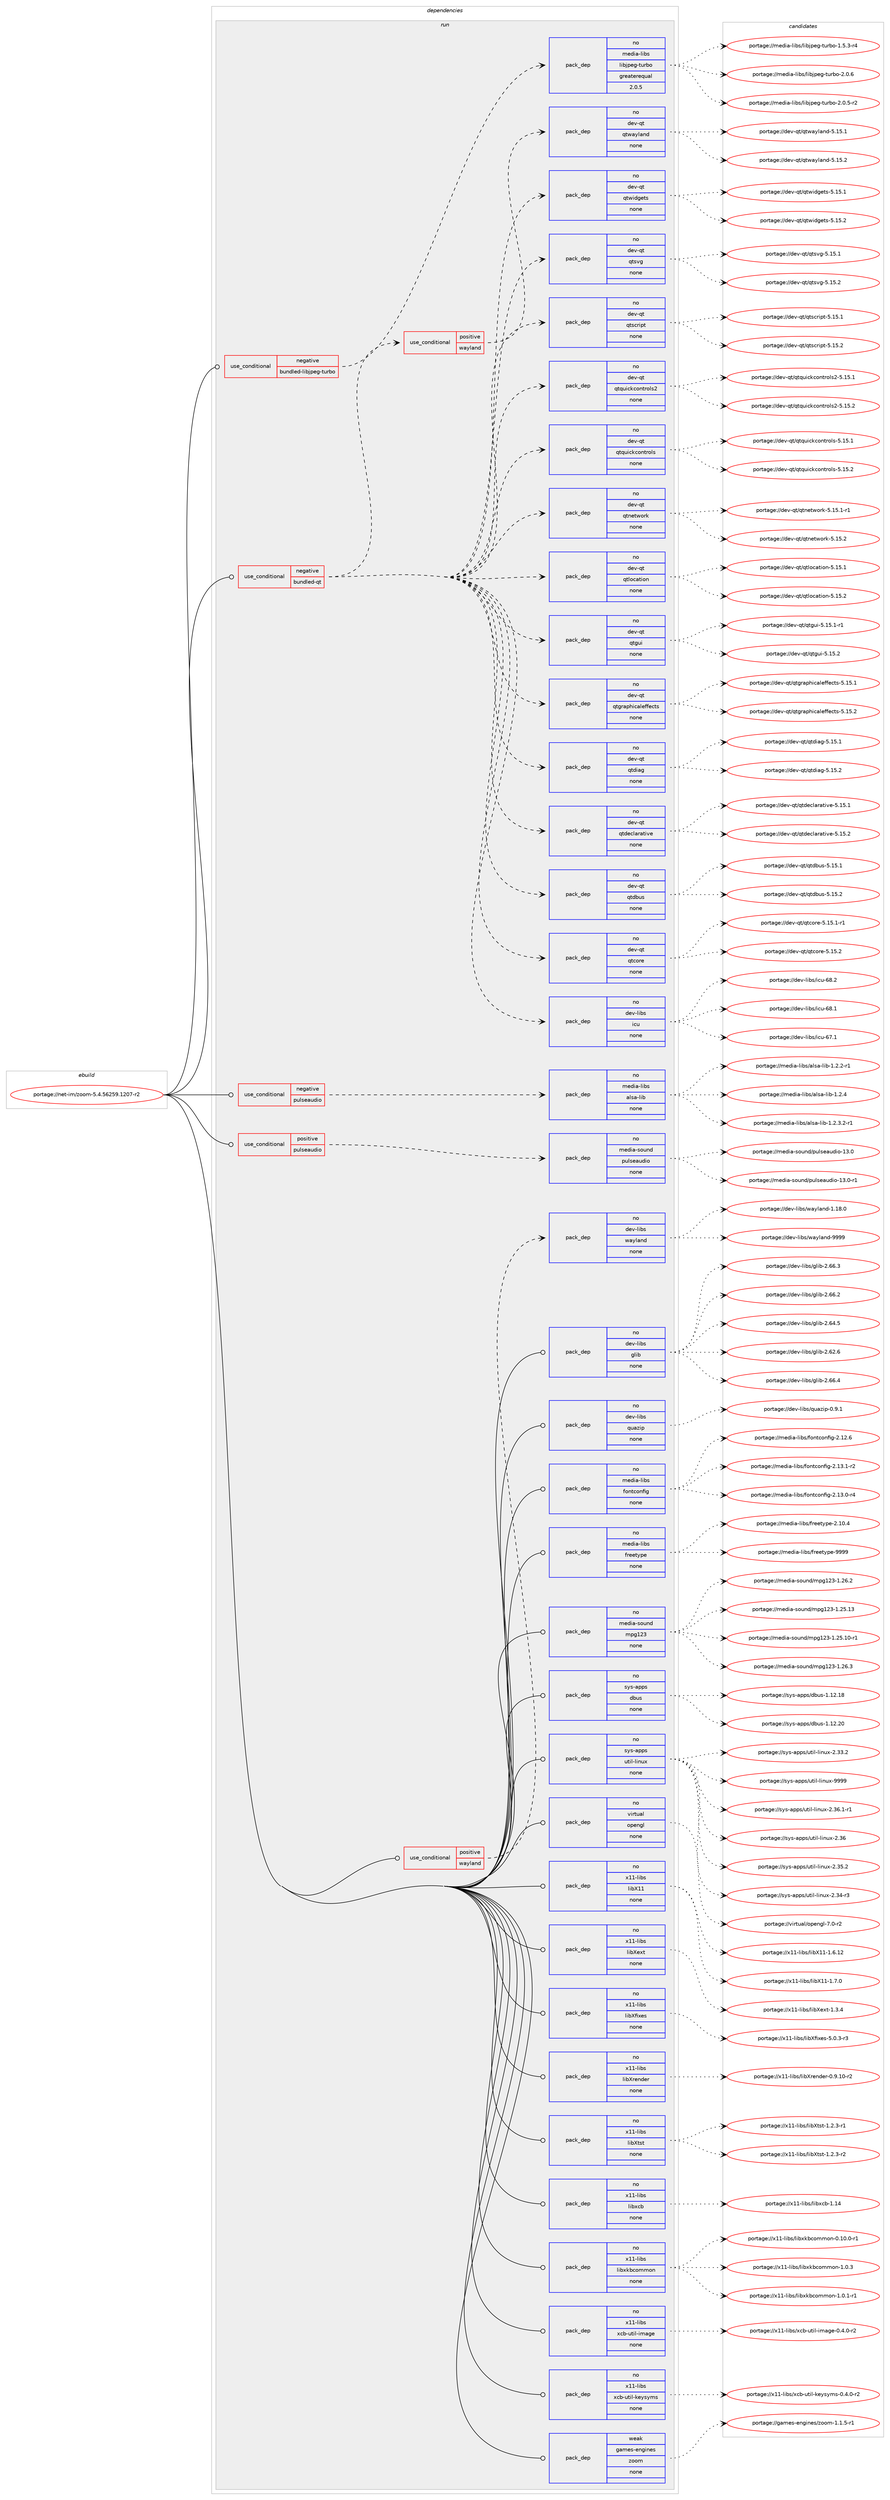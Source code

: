 digraph prolog {

# *************
# Graph options
# *************

newrank=true;
concentrate=true;
compound=true;
graph [rankdir=LR,fontname=Helvetica,fontsize=10,ranksep=1.5];#, ranksep=2.5, nodesep=0.2];
edge  [arrowhead=vee];
node  [fontname=Helvetica,fontsize=10];

# **********
# The ebuild
# **********

subgraph cluster_leftcol {
color=gray;
rank=same;
label=<<i>ebuild</i>>;
id [label="portage://net-im/zoom-5.4.56259.1207-r2", color=red, width=4, href="../net-im/zoom-5.4.56259.1207-r2.svg"];
}

# ****************
# The dependencies
# ****************

subgraph cluster_midcol {
color=gray;
label=<<i>dependencies</i>>;
subgraph cluster_compile {
fillcolor="#eeeeee";
style=filled;
label=<<i>compile</i>>;
}
subgraph cluster_compileandrun {
fillcolor="#eeeeee";
style=filled;
label=<<i>compile and run</i>>;
}
subgraph cluster_run {
fillcolor="#eeeeee";
style=filled;
label=<<i>run</i>>;
subgraph cond3448 {
dependency12136 [label=<<TABLE BORDER="0" CELLBORDER="1" CELLSPACING="0" CELLPADDING="4"><TR><TD ROWSPAN="3" CELLPADDING="10">use_conditional</TD></TR><TR><TD>negative</TD></TR><TR><TD>bundled-libjpeg-turbo</TD></TR></TABLE>>, shape=none, color=red];
subgraph pack8563 {
dependency12137 [label=<<TABLE BORDER="0" CELLBORDER="1" CELLSPACING="0" CELLPADDING="4" WIDTH="220"><TR><TD ROWSPAN="6" CELLPADDING="30">pack_dep</TD></TR><TR><TD WIDTH="110">no</TD></TR><TR><TD>media-libs</TD></TR><TR><TD>libjpeg-turbo</TD></TR><TR><TD>greaterequal</TD></TR><TR><TD>2.0.5</TD></TR></TABLE>>, shape=none, color=blue];
}
dependency12136:e -> dependency12137:w [weight=20,style="dashed",arrowhead="vee"];
}
id:e -> dependency12136:w [weight=20,style="solid",arrowhead="odot"];
subgraph cond3449 {
dependency12138 [label=<<TABLE BORDER="0" CELLBORDER="1" CELLSPACING="0" CELLPADDING="4"><TR><TD ROWSPAN="3" CELLPADDING="10">use_conditional</TD></TR><TR><TD>negative</TD></TR><TR><TD>bundled-qt</TD></TR></TABLE>>, shape=none, color=red];
subgraph pack8564 {
dependency12139 [label=<<TABLE BORDER="0" CELLBORDER="1" CELLSPACING="0" CELLPADDING="4" WIDTH="220"><TR><TD ROWSPAN="6" CELLPADDING="30">pack_dep</TD></TR><TR><TD WIDTH="110">no</TD></TR><TR><TD>dev-libs</TD></TR><TR><TD>icu</TD></TR><TR><TD>none</TD></TR><TR><TD></TD></TR></TABLE>>, shape=none, color=blue];
}
dependency12138:e -> dependency12139:w [weight=20,style="dashed",arrowhead="vee"];
subgraph pack8565 {
dependency12140 [label=<<TABLE BORDER="0" CELLBORDER="1" CELLSPACING="0" CELLPADDING="4" WIDTH="220"><TR><TD ROWSPAN="6" CELLPADDING="30">pack_dep</TD></TR><TR><TD WIDTH="110">no</TD></TR><TR><TD>dev-qt</TD></TR><TR><TD>qtcore</TD></TR><TR><TD>none</TD></TR><TR><TD></TD></TR></TABLE>>, shape=none, color=blue];
}
dependency12138:e -> dependency12140:w [weight=20,style="dashed",arrowhead="vee"];
subgraph pack8566 {
dependency12141 [label=<<TABLE BORDER="0" CELLBORDER="1" CELLSPACING="0" CELLPADDING="4" WIDTH="220"><TR><TD ROWSPAN="6" CELLPADDING="30">pack_dep</TD></TR><TR><TD WIDTH="110">no</TD></TR><TR><TD>dev-qt</TD></TR><TR><TD>qtdbus</TD></TR><TR><TD>none</TD></TR><TR><TD></TD></TR></TABLE>>, shape=none, color=blue];
}
dependency12138:e -> dependency12141:w [weight=20,style="dashed",arrowhead="vee"];
subgraph pack8567 {
dependency12142 [label=<<TABLE BORDER="0" CELLBORDER="1" CELLSPACING="0" CELLPADDING="4" WIDTH="220"><TR><TD ROWSPAN="6" CELLPADDING="30">pack_dep</TD></TR><TR><TD WIDTH="110">no</TD></TR><TR><TD>dev-qt</TD></TR><TR><TD>qtdeclarative</TD></TR><TR><TD>none</TD></TR><TR><TD></TD></TR></TABLE>>, shape=none, color=blue];
}
dependency12138:e -> dependency12142:w [weight=20,style="dashed",arrowhead="vee"];
subgraph pack8568 {
dependency12143 [label=<<TABLE BORDER="0" CELLBORDER="1" CELLSPACING="0" CELLPADDING="4" WIDTH="220"><TR><TD ROWSPAN="6" CELLPADDING="30">pack_dep</TD></TR><TR><TD WIDTH="110">no</TD></TR><TR><TD>dev-qt</TD></TR><TR><TD>qtdiag</TD></TR><TR><TD>none</TD></TR><TR><TD></TD></TR></TABLE>>, shape=none, color=blue];
}
dependency12138:e -> dependency12143:w [weight=20,style="dashed",arrowhead="vee"];
subgraph pack8569 {
dependency12144 [label=<<TABLE BORDER="0" CELLBORDER="1" CELLSPACING="0" CELLPADDING="4" WIDTH="220"><TR><TD ROWSPAN="6" CELLPADDING="30">pack_dep</TD></TR><TR><TD WIDTH="110">no</TD></TR><TR><TD>dev-qt</TD></TR><TR><TD>qtgraphicaleffects</TD></TR><TR><TD>none</TD></TR><TR><TD></TD></TR></TABLE>>, shape=none, color=blue];
}
dependency12138:e -> dependency12144:w [weight=20,style="dashed",arrowhead="vee"];
subgraph pack8570 {
dependency12145 [label=<<TABLE BORDER="0" CELLBORDER="1" CELLSPACING="0" CELLPADDING="4" WIDTH="220"><TR><TD ROWSPAN="6" CELLPADDING="30">pack_dep</TD></TR><TR><TD WIDTH="110">no</TD></TR><TR><TD>dev-qt</TD></TR><TR><TD>qtgui</TD></TR><TR><TD>none</TD></TR><TR><TD></TD></TR></TABLE>>, shape=none, color=blue];
}
dependency12138:e -> dependency12145:w [weight=20,style="dashed",arrowhead="vee"];
subgraph pack8571 {
dependency12146 [label=<<TABLE BORDER="0" CELLBORDER="1" CELLSPACING="0" CELLPADDING="4" WIDTH="220"><TR><TD ROWSPAN="6" CELLPADDING="30">pack_dep</TD></TR><TR><TD WIDTH="110">no</TD></TR><TR><TD>dev-qt</TD></TR><TR><TD>qtlocation</TD></TR><TR><TD>none</TD></TR><TR><TD></TD></TR></TABLE>>, shape=none, color=blue];
}
dependency12138:e -> dependency12146:w [weight=20,style="dashed",arrowhead="vee"];
subgraph pack8572 {
dependency12147 [label=<<TABLE BORDER="0" CELLBORDER="1" CELLSPACING="0" CELLPADDING="4" WIDTH="220"><TR><TD ROWSPAN="6" CELLPADDING="30">pack_dep</TD></TR><TR><TD WIDTH="110">no</TD></TR><TR><TD>dev-qt</TD></TR><TR><TD>qtnetwork</TD></TR><TR><TD>none</TD></TR><TR><TD></TD></TR></TABLE>>, shape=none, color=blue];
}
dependency12138:e -> dependency12147:w [weight=20,style="dashed",arrowhead="vee"];
subgraph pack8573 {
dependency12148 [label=<<TABLE BORDER="0" CELLBORDER="1" CELLSPACING="0" CELLPADDING="4" WIDTH="220"><TR><TD ROWSPAN="6" CELLPADDING="30">pack_dep</TD></TR><TR><TD WIDTH="110">no</TD></TR><TR><TD>dev-qt</TD></TR><TR><TD>qtquickcontrols</TD></TR><TR><TD>none</TD></TR><TR><TD></TD></TR></TABLE>>, shape=none, color=blue];
}
dependency12138:e -> dependency12148:w [weight=20,style="dashed",arrowhead="vee"];
subgraph pack8574 {
dependency12149 [label=<<TABLE BORDER="0" CELLBORDER="1" CELLSPACING="0" CELLPADDING="4" WIDTH="220"><TR><TD ROWSPAN="6" CELLPADDING="30">pack_dep</TD></TR><TR><TD WIDTH="110">no</TD></TR><TR><TD>dev-qt</TD></TR><TR><TD>qtquickcontrols2</TD></TR><TR><TD>none</TD></TR><TR><TD></TD></TR></TABLE>>, shape=none, color=blue];
}
dependency12138:e -> dependency12149:w [weight=20,style="dashed",arrowhead="vee"];
subgraph pack8575 {
dependency12150 [label=<<TABLE BORDER="0" CELLBORDER="1" CELLSPACING="0" CELLPADDING="4" WIDTH="220"><TR><TD ROWSPAN="6" CELLPADDING="30">pack_dep</TD></TR><TR><TD WIDTH="110">no</TD></TR><TR><TD>dev-qt</TD></TR><TR><TD>qtscript</TD></TR><TR><TD>none</TD></TR><TR><TD></TD></TR></TABLE>>, shape=none, color=blue];
}
dependency12138:e -> dependency12150:w [weight=20,style="dashed",arrowhead="vee"];
subgraph pack8576 {
dependency12151 [label=<<TABLE BORDER="0" CELLBORDER="1" CELLSPACING="0" CELLPADDING="4" WIDTH="220"><TR><TD ROWSPAN="6" CELLPADDING="30">pack_dep</TD></TR><TR><TD WIDTH="110">no</TD></TR><TR><TD>dev-qt</TD></TR><TR><TD>qtsvg</TD></TR><TR><TD>none</TD></TR><TR><TD></TD></TR></TABLE>>, shape=none, color=blue];
}
dependency12138:e -> dependency12151:w [weight=20,style="dashed",arrowhead="vee"];
subgraph pack8577 {
dependency12152 [label=<<TABLE BORDER="0" CELLBORDER="1" CELLSPACING="0" CELLPADDING="4" WIDTH="220"><TR><TD ROWSPAN="6" CELLPADDING="30">pack_dep</TD></TR><TR><TD WIDTH="110">no</TD></TR><TR><TD>dev-qt</TD></TR><TR><TD>qtwidgets</TD></TR><TR><TD>none</TD></TR><TR><TD></TD></TR></TABLE>>, shape=none, color=blue];
}
dependency12138:e -> dependency12152:w [weight=20,style="dashed",arrowhead="vee"];
subgraph cond3450 {
dependency12153 [label=<<TABLE BORDER="0" CELLBORDER="1" CELLSPACING="0" CELLPADDING="4"><TR><TD ROWSPAN="3" CELLPADDING="10">use_conditional</TD></TR><TR><TD>positive</TD></TR><TR><TD>wayland</TD></TR></TABLE>>, shape=none, color=red];
subgraph pack8578 {
dependency12154 [label=<<TABLE BORDER="0" CELLBORDER="1" CELLSPACING="0" CELLPADDING="4" WIDTH="220"><TR><TD ROWSPAN="6" CELLPADDING="30">pack_dep</TD></TR><TR><TD WIDTH="110">no</TD></TR><TR><TD>dev-qt</TD></TR><TR><TD>qtwayland</TD></TR><TR><TD>none</TD></TR><TR><TD></TD></TR></TABLE>>, shape=none, color=blue];
}
dependency12153:e -> dependency12154:w [weight=20,style="dashed",arrowhead="vee"];
}
dependency12138:e -> dependency12153:w [weight=20,style="dashed",arrowhead="vee"];
}
id:e -> dependency12138:w [weight=20,style="solid",arrowhead="odot"];
subgraph cond3451 {
dependency12155 [label=<<TABLE BORDER="0" CELLBORDER="1" CELLSPACING="0" CELLPADDING="4"><TR><TD ROWSPAN="3" CELLPADDING="10">use_conditional</TD></TR><TR><TD>negative</TD></TR><TR><TD>pulseaudio</TD></TR></TABLE>>, shape=none, color=red];
subgraph pack8579 {
dependency12156 [label=<<TABLE BORDER="0" CELLBORDER="1" CELLSPACING="0" CELLPADDING="4" WIDTH="220"><TR><TD ROWSPAN="6" CELLPADDING="30">pack_dep</TD></TR><TR><TD WIDTH="110">no</TD></TR><TR><TD>media-libs</TD></TR><TR><TD>alsa-lib</TD></TR><TR><TD>none</TD></TR><TR><TD></TD></TR></TABLE>>, shape=none, color=blue];
}
dependency12155:e -> dependency12156:w [weight=20,style="dashed",arrowhead="vee"];
}
id:e -> dependency12155:w [weight=20,style="solid",arrowhead="odot"];
subgraph cond3452 {
dependency12157 [label=<<TABLE BORDER="0" CELLBORDER="1" CELLSPACING="0" CELLPADDING="4"><TR><TD ROWSPAN="3" CELLPADDING="10">use_conditional</TD></TR><TR><TD>positive</TD></TR><TR><TD>pulseaudio</TD></TR></TABLE>>, shape=none, color=red];
subgraph pack8580 {
dependency12158 [label=<<TABLE BORDER="0" CELLBORDER="1" CELLSPACING="0" CELLPADDING="4" WIDTH="220"><TR><TD ROWSPAN="6" CELLPADDING="30">pack_dep</TD></TR><TR><TD WIDTH="110">no</TD></TR><TR><TD>media-sound</TD></TR><TR><TD>pulseaudio</TD></TR><TR><TD>none</TD></TR><TR><TD></TD></TR></TABLE>>, shape=none, color=blue];
}
dependency12157:e -> dependency12158:w [weight=20,style="dashed",arrowhead="vee"];
}
id:e -> dependency12157:w [weight=20,style="solid",arrowhead="odot"];
subgraph cond3453 {
dependency12159 [label=<<TABLE BORDER="0" CELLBORDER="1" CELLSPACING="0" CELLPADDING="4"><TR><TD ROWSPAN="3" CELLPADDING="10">use_conditional</TD></TR><TR><TD>positive</TD></TR><TR><TD>wayland</TD></TR></TABLE>>, shape=none, color=red];
subgraph pack8581 {
dependency12160 [label=<<TABLE BORDER="0" CELLBORDER="1" CELLSPACING="0" CELLPADDING="4" WIDTH="220"><TR><TD ROWSPAN="6" CELLPADDING="30">pack_dep</TD></TR><TR><TD WIDTH="110">no</TD></TR><TR><TD>dev-libs</TD></TR><TR><TD>wayland</TD></TR><TR><TD>none</TD></TR><TR><TD></TD></TR></TABLE>>, shape=none, color=blue];
}
dependency12159:e -> dependency12160:w [weight=20,style="dashed",arrowhead="vee"];
}
id:e -> dependency12159:w [weight=20,style="solid",arrowhead="odot"];
subgraph pack8582 {
dependency12161 [label=<<TABLE BORDER="0" CELLBORDER="1" CELLSPACING="0" CELLPADDING="4" WIDTH="220"><TR><TD ROWSPAN="6" CELLPADDING="30">pack_dep</TD></TR><TR><TD WIDTH="110">no</TD></TR><TR><TD>dev-libs</TD></TR><TR><TD>glib</TD></TR><TR><TD>none</TD></TR><TR><TD></TD></TR></TABLE>>, shape=none, color=blue];
}
id:e -> dependency12161:w [weight=20,style="solid",arrowhead="odot"];
subgraph pack8583 {
dependency12162 [label=<<TABLE BORDER="0" CELLBORDER="1" CELLSPACING="0" CELLPADDING="4" WIDTH="220"><TR><TD ROWSPAN="6" CELLPADDING="30">pack_dep</TD></TR><TR><TD WIDTH="110">no</TD></TR><TR><TD>dev-libs</TD></TR><TR><TD>quazip</TD></TR><TR><TD>none</TD></TR><TR><TD></TD></TR></TABLE>>, shape=none, color=blue];
}
id:e -> dependency12162:w [weight=20,style="solid",arrowhead="odot"];
subgraph pack8584 {
dependency12163 [label=<<TABLE BORDER="0" CELLBORDER="1" CELLSPACING="0" CELLPADDING="4" WIDTH="220"><TR><TD ROWSPAN="6" CELLPADDING="30">pack_dep</TD></TR><TR><TD WIDTH="110">no</TD></TR><TR><TD>media-libs</TD></TR><TR><TD>fontconfig</TD></TR><TR><TD>none</TD></TR><TR><TD></TD></TR></TABLE>>, shape=none, color=blue];
}
id:e -> dependency12163:w [weight=20,style="solid",arrowhead="odot"];
subgraph pack8585 {
dependency12164 [label=<<TABLE BORDER="0" CELLBORDER="1" CELLSPACING="0" CELLPADDING="4" WIDTH="220"><TR><TD ROWSPAN="6" CELLPADDING="30">pack_dep</TD></TR><TR><TD WIDTH="110">no</TD></TR><TR><TD>media-libs</TD></TR><TR><TD>freetype</TD></TR><TR><TD>none</TD></TR><TR><TD></TD></TR></TABLE>>, shape=none, color=blue];
}
id:e -> dependency12164:w [weight=20,style="solid",arrowhead="odot"];
subgraph pack8586 {
dependency12165 [label=<<TABLE BORDER="0" CELLBORDER="1" CELLSPACING="0" CELLPADDING="4" WIDTH="220"><TR><TD ROWSPAN="6" CELLPADDING="30">pack_dep</TD></TR><TR><TD WIDTH="110">no</TD></TR><TR><TD>media-sound</TD></TR><TR><TD>mpg123</TD></TR><TR><TD>none</TD></TR><TR><TD></TD></TR></TABLE>>, shape=none, color=blue];
}
id:e -> dependency12165:w [weight=20,style="solid",arrowhead="odot"];
subgraph pack8587 {
dependency12166 [label=<<TABLE BORDER="0" CELLBORDER="1" CELLSPACING="0" CELLPADDING="4" WIDTH="220"><TR><TD ROWSPAN="6" CELLPADDING="30">pack_dep</TD></TR><TR><TD WIDTH="110">no</TD></TR><TR><TD>sys-apps</TD></TR><TR><TD>dbus</TD></TR><TR><TD>none</TD></TR><TR><TD></TD></TR></TABLE>>, shape=none, color=blue];
}
id:e -> dependency12166:w [weight=20,style="solid",arrowhead="odot"];
subgraph pack8588 {
dependency12167 [label=<<TABLE BORDER="0" CELLBORDER="1" CELLSPACING="0" CELLPADDING="4" WIDTH="220"><TR><TD ROWSPAN="6" CELLPADDING="30">pack_dep</TD></TR><TR><TD WIDTH="110">no</TD></TR><TR><TD>sys-apps</TD></TR><TR><TD>util-linux</TD></TR><TR><TD>none</TD></TR><TR><TD></TD></TR></TABLE>>, shape=none, color=blue];
}
id:e -> dependency12167:w [weight=20,style="solid",arrowhead="odot"];
subgraph pack8589 {
dependency12168 [label=<<TABLE BORDER="0" CELLBORDER="1" CELLSPACING="0" CELLPADDING="4" WIDTH="220"><TR><TD ROWSPAN="6" CELLPADDING="30">pack_dep</TD></TR><TR><TD WIDTH="110">no</TD></TR><TR><TD>virtual</TD></TR><TR><TD>opengl</TD></TR><TR><TD>none</TD></TR><TR><TD></TD></TR></TABLE>>, shape=none, color=blue];
}
id:e -> dependency12168:w [weight=20,style="solid",arrowhead="odot"];
subgraph pack8590 {
dependency12169 [label=<<TABLE BORDER="0" CELLBORDER="1" CELLSPACING="0" CELLPADDING="4" WIDTH="220"><TR><TD ROWSPAN="6" CELLPADDING="30">pack_dep</TD></TR><TR><TD WIDTH="110">no</TD></TR><TR><TD>x11-libs</TD></TR><TR><TD>libX11</TD></TR><TR><TD>none</TD></TR><TR><TD></TD></TR></TABLE>>, shape=none, color=blue];
}
id:e -> dependency12169:w [weight=20,style="solid",arrowhead="odot"];
subgraph pack8591 {
dependency12170 [label=<<TABLE BORDER="0" CELLBORDER="1" CELLSPACING="0" CELLPADDING="4" WIDTH="220"><TR><TD ROWSPAN="6" CELLPADDING="30">pack_dep</TD></TR><TR><TD WIDTH="110">no</TD></TR><TR><TD>x11-libs</TD></TR><TR><TD>libXext</TD></TR><TR><TD>none</TD></TR><TR><TD></TD></TR></TABLE>>, shape=none, color=blue];
}
id:e -> dependency12170:w [weight=20,style="solid",arrowhead="odot"];
subgraph pack8592 {
dependency12171 [label=<<TABLE BORDER="0" CELLBORDER="1" CELLSPACING="0" CELLPADDING="4" WIDTH="220"><TR><TD ROWSPAN="6" CELLPADDING="30">pack_dep</TD></TR><TR><TD WIDTH="110">no</TD></TR><TR><TD>x11-libs</TD></TR><TR><TD>libXfixes</TD></TR><TR><TD>none</TD></TR><TR><TD></TD></TR></TABLE>>, shape=none, color=blue];
}
id:e -> dependency12171:w [weight=20,style="solid",arrowhead="odot"];
subgraph pack8593 {
dependency12172 [label=<<TABLE BORDER="0" CELLBORDER="1" CELLSPACING="0" CELLPADDING="4" WIDTH="220"><TR><TD ROWSPAN="6" CELLPADDING="30">pack_dep</TD></TR><TR><TD WIDTH="110">no</TD></TR><TR><TD>x11-libs</TD></TR><TR><TD>libXrender</TD></TR><TR><TD>none</TD></TR><TR><TD></TD></TR></TABLE>>, shape=none, color=blue];
}
id:e -> dependency12172:w [weight=20,style="solid",arrowhead="odot"];
subgraph pack8594 {
dependency12173 [label=<<TABLE BORDER="0" CELLBORDER="1" CELLSPACING="0" CELLPADDING="4" WIDTH="220"><TR><TD ROWSPAN="6" CELLPADDING="30">pack_dep</TD></TR><TR><TD WIDTH="110">no</TD></TR><TR><TD>x11-libs</TD></TR><TR><TD>libXtst</TD></TR><TR><TD>none</TD></TR><TR><TD></TD></TR></TABLE>>, shape=none, color=blue];
}
id:e -> dependency12173:w [weight=20,style="solid",arrowhead="odot"];
subgraph pack8595 {
dependency12174 [label=<<TABLE BORDER="0" CELLBORDER="1" CELLSPACING="0" CELLPADDING="4" WIDTH="220"><TR><TD ROWSPAN="6" CELLPADDING="30">pack_dep</TD></TR><TR><TD WIDTH="110">no</TD></TR><TR><TD>x11-libs</TD></TR><TR><TD>libxcb</TD></TR><TR><TD>none</TD></TR><TR><TD></TD></TR></TABLE>>, shape=none, color=blue];
}
id:e -> dependency12174:w [weight=20,style="solid",arrowhead="odot"];
subgraph pack8596 {
dependency12175 [label=<<TABLE BORDER="0" CELLBORDER="1" CELLSPACING="0" CELLPADDING="4" WIDTH="220"><TR><TD ROWSPAN="6" CELLPADDING="30">pack_dep</TD></TR><TR><TD WIDTH="110">no</TD></TR><TR><TD>x11-libs</TD></TR><TR><TD>libxkbcommon</TD></TR><TR><TD>none</TD></TR><TR><TD></TD></TR></TABLE>>, shape=none, color=blue];
}
id:e -> dependency12175:w [weight=20,style="solid",arrowhead="odot"];
subgraph pack8597 {
dependency12176 [label=<<TABLE BORDER="0" CELLBORDER="1" CELLSPACING="0" CELLPADDING="4" WIDTH="220"><TR><TD ROWSPAN="6" CELLPADDING="30">pack_dep</TD></TR><TR><TD WIDTH="110">no</TD></TR><TR><TD>x11-libs</TD></TR><TR><TD>xcb-util-image</TD></TR><TR><TD>none</TD></TR><TR><TD></TD></TR></TABLE>>, shape=none, color=blue];
}
id:e -> dependency12176:w [weight=20,style="solid",arrowhead="odot"];
subgraph pack8598 {
dependency12177 [label=<<TABLE BORDER="0" CELLBORDER="1" CELLSPACING="0" CELLPADDING="4" WIDTH="220"><TR><TD ROWSPAN="6" CELLPADDING="30">pack_dep</TD></TR><TR><TD WIDTH="110">no</TD></TR><TR><TD>x11-libs</TD></TR><TR><TD>xcb-util-keysyms</TD></TR><TR><TD>none</TD></TR><TR><TD></TD></TR></TABLE>>, shape=none, color=blue];
}
id:e -> dependency12177:w [weight=20,style="solid",arrowhead="odot"];
subgraph pack8599 {
dependency12178 [label=<<TABLE BORDER="0" CELLBORDER="1" CELLSPACING="0" CELLPADDING="4" WIDTH="220"><TR><TD ROWSPAN="6" CELLPADDING="30">pack_dep</TD></TR><TR><TD WIDTH="110">weak</TD></TR><TR><TD>games-engines</TD></TR><TR><TD>zoom</TD></TR><TR><TD>none</TD></TR><TR><TD></TD></TR></TABLE>>, shape=none, color=blue];
}
id:e -> dependency12178:w [weight=20,style="solid",arrowhead="odot"];
}
}

# **************
# The candidates
# **************

subgraph cluster_choices {
rank=same;
color=gray;
label=<<i>candidates</i>>;

subgraph choice8563 {
color=black;
nodesep=1;
choice10910110010597451081059811547108105981061121011034511611711498111455046484654 [label="portage://media-libs/libjpeg-turbo-2.0.6", color=red, width=4,href="../media-libs/libjpeg-turbo-2.0.6.svg"];
choice109101100105974510810598115471081059810611210110345116117114981114550464846534511450 [label="portage://media-libs/libjpeg-turbo-2.0.5-r2", color=red, width=4,href="../media-libs/libjpeg-turbo-2.0.5-r2.svg"];
choice109101100105974510810598115471081059810611210110345116117114981114549465346514511452 [label="portage://media-libs/libjpeg-turbo-1.5.3-r4", color=red, width=4,href="../media-libs/libjpeg-turbo-1.5.3-r4.svg"];
dependency12137:e -> choice10910110010597451081059811547108105981061121011034511611711498111455046484654:w [style=dotted,weight="100"];
dependency12137:e -> choice109101100105974510810598115471081059810611210110345116117114981114550464846534511450:w [style=dotted,weight="100"];
dependency12137:e -> choice109101100105974510810598115471081059810611210110345116117114981114549465346514511452:w [style=dotted,weight="100"];
}
subgraph choice8564 {
color=black;
nodesep=1;
choice100101118451081059811547105991174554564650 [label="portage://dev-libs/icu-68.2", color=red, width=4,href="../dev-libs/icu-68.2.svg"];
choice100101118451081059811547105991174554564649 [label="portage://dev-libs/icu-68.1", color=red, width=4,href="../dev-libs/icu-68.1.svg"];
choice100101118451081059811547105991174554554649 [label="portage://dev-libs/icu-67.1", color=red, width=4,href="../dev-libs/icu-67.1.svg"];
dependency12139:e -> choice100101118451081059811547105991174554564650:w [style=dotted,weight="100"];
dependency12139:e -> choice100101118451081059811547105991174554564649:w [style=dotted,weight="100"];
dependency12139:e -> choice100101118451081059811547105991174554554649:w [style=dotted,weight="100"];
}
subgraph choice8565 {
color=black;
nodesep=1;
choice10010111845113116471131169911111410145534649534650 [label="portage://dev-qt/qtcore-5.15.2", color=red, width=4,href="../dev-qt/qtcore-5.15.2.svg"];
choice100101118451131164711311699111114101455346495346494511449 [label="portage://dev-qt/qtcore-5.15.1-r1", color=red, width=4,href="../dev-qt/qtcore-5.15.1-r1.svg"];
dependency12140:e -> choice10010111845113116471131169911111410145534649534650:w [style=dotted,weight="100"];
dependency12140:e -> choice100101118451131164711311699111114101455346495346494511449:w [style=dotted,weight="100"];
}
subgraph choice8566 {
color=black;
nodesep=1;
choice10010111845113116471131161009811711545534649534650 [label="portage://dev-qt/qtdbus-5.15.2", color=red, width=4,href="../dev-qt/qtdbus-5.15.2.svg"];
choice10010111845113116471131161009811711545534649534649 [label="portage://dev-qt/qtdbus-5.15.1", color=red, width=4,href="../dev-qt/qtdbus-5.15.1.svg"];
dependency12141:e -> choice10010111845113116471131161009811711545534649534650:w [style=dotted,weight="100"];
dependency12141:e -> choice10010111845113116471131161009811711545534649534649:w [style=dotted,weight="100"];
}
subgraph choice8567 {
color=black;
nodesep=1;
choice100101118451131164711311610010199108971149711610511810145534649534650 [label="portage://dev-qt/qtdeclarative-5.15.2", color=red, width=4,href="../dev-qt/qtdeclarative-5.15.2.svg"];
choice100101118451131164711311610010199108971149711610511810145534649534649 [label="portage://dev-qt/qtdeclarative-5.15.1", color=red, width=4,href="../dev-qt/qtdeclarative-5.15.1.svg"];
dependency12142:e -> choice100101118451131164711311610010199108971149711610511810145534649534650:w [style=dotted,weight="100"];
dependency12142:e -> choice100101118451131164711311610010199108971149711610511810145534649534649:w [style=dotted,weight="100"];
}
subgraph choice8568 {
color=black;
nodesep=1;
choice10010111845113116471131161001059710345534649534650 [label="portage://dev-qt/qtdiag-5.15.2", color=red, width=4,href="../dev-qt/qtdiag-5.15.2.svg"];
choice10010111845113116471131161001059710345534649534649 [label="portage://dev-qt/qtdiag-5.15.1", color=red, width=4,href="../dev-qt/qtdiag-5.15.1.svg"];
dependency12143:e -> choice10010111845113116471131161001059710345534649534650:w [style=dotted,weight="100"];
dependency12143:e -> choice10010111845113116471131161001059710345534649534649:w [style=dotted,weight="100"];
}
subgraph choice8569 {
color=black;
nodesep=1;
choice10010111845113116471131161031149711210410599971081011021021019911611545534649534650 [label="portage://dev-qt/qtgraphicaleffects-5.15.2", color=red, width=4,href="../dev-qt/qtgraphicaleffects-5.15.2.svg"];
choice10010111845113116471131161031149711210410599971081011021021019911611545534649534649 [label="portage://dev-qt/qtgraphicaleffects-5.15.1", color=red, width=4,href="../dev-qt/qtgraphicaleffects-5.15.1.svg"];
dependency12144:e -> choice10010111845113116471131161031149711210410599971081011021021019911611545534649534650:w [style=dotted,weight="100"];
dependency12144:e -> choice10010111845113116471131161031149711210410599971081011021021019911611545534649534649:w [style=dotted,weight="100"];
}
subgraph choice8570 {
color=black;
nodesep=1;
choice100101118451131164711311610311710545534649534650 [label="portage://dev-qt/qtgui-5.15.2", color=red, width=4,href="../dev-qt/qtgui-5.15.2.svg"];
choice1001011184511311647113116103117105455346495346494511449 [label="portage://dev-qt/qtgui-5.15.1-r1", color=red, width=4,href="../dev-qt/qtgui-5.15.1-r1.svg"];
dependency12145:e -> choice100101118451131164711311610311710545534649534650:w [style=dotted,weight="100"];
dependency12145:e -> choice1001011184511311647113116103117105455346495346494511449:w [style=dotted,weight="100"];
}
subgraph choice8571 {
color=black;
nodesep=1;
choice1001011184511311647113116108111999711610511111045534649534650 [label="portage://dev-qt/qtlocation-5.15.2", color=red, width=4,href="../dev-qt/qtlocation-5.15.2.svg"];
choice1001011184511311647113116108111999711610511111045534649534649 [label="portage://dev-qt/qtlocation-5.15.1", color=red, width=4,href="../dev-qt/qtlocation-5.15.1.svg"];
dependency12146:e -> choice1001011184511311647113116108111999711610511111045534649534650:w [style=dotted,weight="100"];
dependency12146:e -> choice1001011184511311647113116108111999711610511111045534649534649:w [style=dotted,weight="100"];
}
subgraph choice8572 {
color=black;
nodesep=1;
choice100101118451131164711311611010111611911111410745534649534650 [label="portage://dev-qt/qtnetwork-5.15.2", color=red, width=4,href="../dev-qt/qtnetwork-5.15.2.svg"];
choice1001011184511311647113116110101116119111114107455346495346494511449 [label="portage://dev-qt/qtnetwork-5.15.1-r1", color=red, width=4,href="../dev-qt/qtnetwork-5.15.1-r1.svg"];
dependency12147:e -> choice100101118451131164711311611010111611911111410745534649534650:w [style=dotted,weight="100"];
dependency12147:e -> choice1001011184511311647113116110101116119111114107455346495346494511449:w [style=dotted,weight="100"];
}
subgraph choice8573 {
color=black;
nodesep=1;
choice1001011184511311647113116113117105991079911111011611411110811545534649534650 [label="portage://dev-qt/qtquickcontrols-5.15.2", color=red, width=4,href="../dev-qt/qtquickcontrols-5.15.2.svg"];
choice1001011184511311647113116113117105991079911111011611411110811545534649534649 [label="portage://dev-qt/qtquickcontrols-5.15.1", color=red, width=4,href="../dev-qt/qtquickcontrols-5.15.1.svg"];
dependency12148:e -> choice1001011184511311647113116113117105991079911111011611411110811545534649534650:w [style=dotted,weight="100"];
dependency12148:e -> choice1001011184511311647113116113117105991079911111011611411110811545534649534649:w [style=dotted,weight="100"];
}
subgraph choice8574 {
color=black;
nodesep=1;
choice100101118451131164711311611311710599107991111101161141111081155045534649534650 [label="portage://dev-qt/qtquickcontrols2-5.15.2", color=red, width=4,href="../dev-qt/qtquickcontrols2-5.15.2.svg"];
choice100101118451131164711311611311710599107991111101161141111081155045534649534649 [label="portage://dev-qt/qtquickcontrols2-5.15.1", color=red, width=4,href="../dev-qt/qtquickcontrols2-5.15.1.svg"];
dependency12149:e -> choice100101118451131164711311611311710599107991111101161141111081155045534649534650:w [style=dotted,weight="100"];
dependency12149:e -> choice100101118451131164711311611311710599107991111101161141111081155045534649534649:w [style=dotted,weight="100"];
}
subgraph choice8575 {
color=black;
nodesep=1;
choice10010111845113116471131161159911410511211645534649534650 [label="portage://dev-qt/qtscript-5.15.2", color=red, width=4,href="../dev-qt/qtscript-5.15.2.svg"];
choice10010111845113116471131161159911410511211645534649534649 [label="portage://dev-qt/qtscript-5.15.1", color=red, width=4,href="../dev-qt/qtscript-5.15.1.svg"];
dependency12150:e -> choice10010111845113116471131161159911410511211645534649534650:w [style=dotted,weight="100"];
dependency12150:e -> choice10010111845113116471131161159911410511211645534649534649:w [style=dotted,weight="100"];
}
subgraph choice8576 {
color=black;
nodesep=1;
choice100101118451131164711311611511810345534649534650 [label="portage://dev-qt/qtsvg-5.15.2", color=red, width=4,href="../dev-qt/qtsvg-5.15.2.svg"];
choice100101118451131164711311611511810345534649534649 [label="portage://dev-qt/qtsvg-5.15.1", color=red, width=4,href="../dev-qt/qtsvg-5.15.1.svg"];
dependency12151:e -> choice100101118451131164711311611511810345534649534650:w [style=dotted,weight="100"];
dependency12151:e -> choice100101118451131164711311611511810345534649534649:w [style=dotted,weight="100"];
}
subgraph choice8577 {
color=black;
nodesep=1;
choice100101118451131164711311611910510010310111611545534649534650 [label="portage://dev-qt/qtwidgets-5.15.2", color=red, width=4,href="../dev-qt/qtwidgets-5.15.2.svg"];
choice100101118451131164711311611910510010310111611545534649534649 [label="portage://dev-qt/qtwidgets-5.15.1", color=red, width=4,href="../dev-qt/qtwidgets-5.15.1.svg"];
dependency12152:e -> choice100101118451131164711311611910510010310111611545534649534650:w [style=dotted,weight="100"];
dependency12152:e -> choice100101118451131164711311611910510010310111611545534649534649:w [style=dotted,weight="100"];
}
subgraph choice8578 {
color=black;
nodesep=1;
choice1001011184511311647113116119971211089711010045534649534650 [label="portage://dev-qt/qtwayland-5.15.2", color=red, width=4,href="../dev-qt/qtwayland-5.15.2.svg"];
choice1001011184511311647113116119971211089711010045534649534649 [label="portage://dev-qt/qtwayland-5.15.1", color=red, width=4,href="../dev-qt/qtwayland-5.15.1.svg"];
dependency12154:e -> choice1001011184511311647113116119971211089711010045534649534650:w [style=dotted,weight="100"];
dependency12154:e -> choice1001011184511311647113116119971211089711010045534649534649:w [style=dotted,weight="100"];
}
subgraph choice8579 {
color=black;
nodesep=1;
choice1091011001059745108105981154797108115974510810598454946504652 [label="portage://media-libs/alsa-lib-1.2.4", color=red, width=4,href="../media-libs/alsa-lib-1.2.4.svg"];
choice109101100105974510810598115479710811597451081059845494650465146504511449 [label="portage://media-libs/alsa-lib-1.2.3.2-r1", color=red, width=4,href="../media-libs/alsa-lib-1.2.3.2-r1.svg"];
choice10910110010597451081059811547971081159745108105984549465046504511449 [label="portage://media-libs/alsa-lib-1.2.2-r1", color=red, width=4,href="../media-libs/alsa-lib-1.2.2-r1.svg"];
dependency12156:e -> choice1091011001059745108105981154797108115974510810598454946504652:w [style=dotted,weight="100"];
dependency12156:e -> choice109101100105974510810598115479710811597451081059845494650465146504511449:w [style=dotted,weight="100"];
dependency12156:e -> choice10910110010597451081059811547971081159745108105984549465046504511449:w [style=dotted,weight="100"];
}
subgraph choice8580 {
color=black;
nodesep=1;
choice1091011001059745115111117110100471121171081151019711710010511145495146484511449 [label="portage://media-sound/pulseaudio-13.0-r1", color=red, width=4,href="../media-sound/pulseaudio-13.0-r1.svg"];
choice109101100105974511511111711010047112117108115101971171001051114549514648 [label="portage://media-sound/pulseaudio-13.0", color=red, width=4,href="../media-sound/pulseaudio-13.0.svg"];
dependency12158:e -> choice1091011001059745115111117110100471121171081151019711710010511145495146484511449:w [style=dotted,weight="100"];
dependency12158:e -> choice109101100105974511511111711010047112117108115101971171001051114549514648:w [style=dotted,weight="100"];
}
subgraph choice8581 {
color=black;
nodesep=1;
choice10010111845108105981154711997121108971101004557575757 [label="portage://dev-libs/wayland-9999", color=red, width=4,href="../dev-libs/wayland-9999.svg"];
choice100101118451081059811547119971211089711010045494649564648 [label="portage://dev-libs/wayland-1.18.0", color=red, width=4,href="../dev-libs/wayland-1.18.0.svg"];
dependency12160:e -> choice10010111845108105981154711997121108971101004557575757:w [style=dotted,weight="100"];
dependency12160:e -> choice100101118451081059811547119971211089711010045494649564648:w [style=dotted,weight="100"];
}
subgraph choice8582 {
color=black;
nodesep=1;
choice1001011184510810598115471031081059845504654544652 [label="portage://dev-libs/glib-2.66.4", color=red, width=4,href="../dev-libs/glib-2.66.4.svg"];
choice1001011184510810598115471031081059845504654544651 [label="portage://dev-libs/glib-2.66.3", color=red, width=4,href="../dev-libs/glib-2.66.3.svg"];
choice1001011184510810598115471031081059845504654544650 [label="portage://dev-libs/glib-2.66.2", color=red, width=4,href="../dev-libs/glib-2.66.2.svg"];
choice1001011184510810598115471031081059845504654524653 [label="portage://dev-libs/glib-2.64.5", color=red, width=4,href="../dev-libs/glib-2.64.5.svg"];
choice1001011184510810598115471031081059845504654504654 [label="portage://dev-libs/glib-2.62.6", color=red, width=4,href="../dev-libs/glib-2.62.6.svg"];
dependency12161:e -> choice1001011184510810598115471031081059845504654544652:w [style=dotted,weight="100"];
dependency12161:e -> choice1001011184510810598115471031081059845504654544651:w [style=dotted,weight="100"];
dependency12161:e -> choice1001011184510810598115471031081059845504654544650:w [style=dotted,weight="100"];
dependency12161:e -> choice1001011184510810598115471031081059845504654524653:w [style=dotted,weight="100"];
dependency12161:e -> choice1001011184510810598115471031081059845504654504654:w [style=dotted,weight="100"];
}
subgraph choice8583 {
color=black;
nodesep=1;
choice10010111845108105981154711311797122105112454846574649 [label="portage://dev-libs/quazip-0.9.1", color=red, width=4,href="../dev-libs/quazip-0.9.1.svg"];
dependency12162:e -> choice10010111845108105981154711311797122105112454846574649:w [style=dotted,weight="100"];
}
subgraph choice8584 {
color=black;
nodesep=1;
choice1091011001059745108105981154710211111011699111110102105103455046495146494511450 [label="portage://media-libs/fontconfig-2.13.1-r2", color=red, width=4,href="../media-libs/fontconfig-2.13.1-r2.svg"];
choice1091011001059745108105981154710211111011699111110102105103455046495146484511452 [label="portage://media-libs/fontconfig-2.13.0-r4", color=red, width=4,href="../media-libs/fontconfig-2.13.0-r4.svg"];
choice109101100105974510810598115471021111101169911111010210510345504649504654 [label="portage://media-libs/fontconfig-2.12.6", color=red, width=4,href="../media-libs/fontconfig-2.12.6.svg"];
dependency12163:e -> choice1091011001059745108105981154710211111011699111110102105103455046495146494511450:w [style=dotted,weight="100"];
dependency12163:e -> choice1091011001059745108105981154710211111011699111110102105103455046495146484511452:w [style=dotted,weight="100"];
dependency12163:e -> choice109101100105974510810598115471021111101169911111010210510345504649504654:w [style=dotted,weight="100"];
}
subgraph choice8585 {
color=black;
nodesep=1;
choice109101100105974510810598115471021141011011161211121014557575757 [label="portage://media-libs/freetype-9999", color=red, width=4,href="../media-libs/freetype-9999.svg"];
choice1091011001059745108105981154710211410110111612111210145504649484652 [label="portage://media-libs/freetype-2.10.4", color=red, width=4,href="../media-libs/freetype-2.10.4.svg"];
dependency12164:e -> choice109101100105974510810598115471021141011011161211121014557575757:w [style=dotted,weight="100"];
dependency12164:e -> choice1091011001059745108105981154710211410110111612111210145504649484652:w [style=dotted,weight="100"];
}
subgraph choice8586 {
color=black;
nodesep=1;
choice10910110010597451151111171101004710911210349505145494650544651 [label="portage://media-sound/mpg123-1.26.3", color=red, width=4,href="../media-sound/mpg123-1.26.3.svg"];
choice10910110010597451151111171101004710911210349505145494650544650 [label="portage://media-sound/mpg123-1.26.2", color=red, width=4,href="../media-sound/mpg123-1.26.2.svg"];
choice1091011001059745115111117110100471091121034950514549465053464951 [label="portage://media-sound/mpg123-1.25.13", color=red, width=4,href="../media-sound/mpg123-1.25.13.svg"];
choice10910110010597451151111171101004710911210349505145494650534649484511449 [label="portage://media-sound/mpg123-1.25.10-r1", color=red, width=4,href="../media-sound/mpg123-1.25.10-r1.svg"];
dependency12165:e -> choice10910110010597451151111171101004710911210349505145494650544651:w [style=dotted,weight="100"];
dependency12165:e -> choice10910110010597451151111171101004710911210349505145494650544650:w [style=dotted,weight="100"];
dependency12165:e -> choice1091011001059745115111117110100471091121034950514549465053464951:w [style=dotted,weight="100"];
dependency12165:e -> choice10910110010597451151111171101004710911210349505145494650534649484511449:w [style=dotted,weight="100"];
}
subgraph choice8587 {
color=black;
nodesep=1;
choice115121115459711211211547100981171154549464950465048 [label="portage://sys-apps/dbus-1.12.20", color=red, width=4,href="../sys-apps/dbus-1.12.20.svg"];
choice115121115459711211211547100981171154549464950464956 [label="portage://sys-apps/dbus-1.12.18", color=red, width=4,href="../sys-apps/dbus-1.12.18.svg"];
dependency12166:e -> choice115121115459711211211547100981171154549464950465048:w [style=dotted,weight="100"];
dependency12166:e -> choice115121115459711211211547100981171154549464950464956:w [style=dotted,weight="100"];
}
subgraph choice8588 {
color=black;
nodesep=1;
choice115121115459711211211547117116105108451081051101171204557575757 [label="portage://sys-apps/util-linux-9999", color=red, width=4,href="../sys-apps/util-linux-9999.svg"];
choice11512111545971121121154711711610510845108105110117120455046515446494511449 [label="portage://sys-apps/util-linux-2.36.1-r1", color=red, width=4,href="../sys-apps/util-linux-2.36.1-r1.svg"];
choice115121115459711211211547117116105108451081051101171204550465154 [label="portage://sys-apps/util-linux-2.36", color=red, width=4,href="../sys-apps/util-linux-2.36.svg"];
choice1151211154597112112115471171161051084510810511011712045504651534650 [label="portage://sys-apps/util-linux-2.35.2", color=red, width=4,href="../sys-apps/util-linux-2.35.2.svg"];
choice1151211154597112112115471171161051084510810511011712045504651524511451 [label="portage://sys-apps/util-linux-2.34-r3", color=red, width=4,href="../sys-apps/util-linux-2.34-r3.svg"];
choice1151211154597112112115471171161051084510810511011712045504651514650 [label="portage://sys-apps/util-linux-2.33.2", color=red, width=4,href="../sys-apps/util-linux-2.33.2.svg"];
dependency12167:e -> choice115121115459711211211547117116105108451081051101171204557575757:w [style=dotted,weight="100"];
dependency12167:e -> choice11512111545971121121154711711610510845108105110117120455046515446494511449:w [style=dotted,weight="100"];
dependency12167:e -> choice115121115459711211211547117116105108451081051101171204550465154:w [style=dotted,weight="100"];
dependency12167:e -> choice1151211154597112112115471171161051084510810511011712045504651534650:w [style=dotted,weight="100"];
dependency12167:e -> choice1151211154597112112115471171161051084510810511011712045504651524511451:w [style=dotted,weight="100"];
dependency12167:e -> choice1151211154597112112115471171161051084510810511011712045504651514650:w [style=dotted,weight="100"];
}
subgraph choice8589 {
color=black;
nodesep=1;
choice1181051141161179710847111112101110103108455546484511450 [label="portage://virtual/opengl-7.0-r2", color=red, width=4,href="../virtual/opengl-7.0-r2.svg"];
dependency12168:e -> choice1181051141161179710847111112101110103108455546484511450:w [style=dotted,weight="100"];
}
subgraph choice8590 {
color=black;
nodesep=1;
choice120494945108105981154710810598884949454946554648 [label="portage://x11-libs/libX11-1.7.0", color=red, width=4,href="../x11-libs/libX11-1.7.0.svg"];
choice12049494510810598115471081059888494945494654464950 [label="portage://x11-libs/libX11-1.6.12", color=red, width=4,href="../x11-libs/libX11-1.6.12.svg"];
dependency12169:e -> choice120494945108105981154710810598884949454946554648:w [style=dotted,weight="100"];
dependency12169:e -> choice12049494510810598115471081059888494945494654464950:w [style=dotted,weight="100"];
}
subgraph choice8591 {
color=black;
nodesep=1;
choice12049494510810598115471081059888101120116454946514652 [label="portage://x11-libs/libXext-1.3.4", color=red, width=4,href="../x11-libs/libXext-1.3.4.svg"];
dependency12170:e -> choice12049494510810598115471081059888101120116454946514652:w [style=dotted,weight="100"];
}
subgraph choice8592 {
color=black;
nodesep=1;
choice120494945108105981154710810598881021051201011154553464846514511451 [label="portage://x11-libs/libXfixes-5.0.3-r3", color=red, width=4,href="../x11-libs/libXfixes-5.0.3-r3.svg"];
dependency12171:e -> choice120494945108105981154710810598881021051201011154553464846514511451:w [style=dotted,weight="100"];
}
subgraph choice8593 {
color=black;
nodesep=1;
choice12049494510810598115471081059888114101110100101114454846574649484511450 [label="portage://x11-libs/libXrender-0.9.10-r2", color=red, width=4,href="../x11-libs/libXrender-0.9.10-r2.svg"];
dependency12172:e -> choice12049494510810598115471081059888114101110100101114454846574649484511450:w [style=dotted,weight="100"];
}
subgraph choice8594 {
color=black;
nodesep=1;
choice120494945108105981154710810598881161151164549465046514511450 [label="portage://x11-libs/libXtst-1.2.3-r2", color=red, width=4,href="../x11-libs/libXtst-1.2.3-r2.svg"];
choice120494945108105981154710810598881161151164549465046514511449 [label="portage://x11-libs/libXtst-1.2.3-r1", color=red, width=4,href="../x11-libs/libXtst-1.2.3-r1.svg"];
dependency12173:e -> choice120494945108105981154710810598881161151164549465046514511450:w [style=dotted,weight="100"];
dependency12173:e -> choice120494945108105981154710810598881161151164549465046514511449:w [style=dotted,weight="100"];
}
subgraph choice8595 {
color=black;
nodesep=1;
choice12049494510810598115471081059812099984549464952 [label="portage://x11-libs/libxcb-1.14", color=red, width=4,href="../x11-libs/libxcb-1.14.svg"];
dependency12174:e -> choice12049494510810598115471081059812099984549464952:w [style=dotted,weight="100"];
}
subgraph choice8596 {
color=black;
nodesep=1;
choice1204949451081059811547108105981201079899111109109111110454946484651 [label="portage://x11-libs/libxkbcommon-1.0.3", color=red, width=4,href="../x11-libs/libxkbcommon-1.0.3.svg"];
choice12049494510810598115471081059812010798991111091091111104549464846494511449 [label="portage://x11-libs/libxkbcommon-1.0.1-r1", color=red, width=4,href="../x11-libs/libxkbcommon-1.0.1-r1.svg"];
choice1204949451081059811547108105981201079899111109109111110454846494846484511449 [label="portage://x11-libs/libxkbcommon-0.10.0-r1", color=red, width=4,href="../x11-libs/libxkbcommon-0.10.0-r1.svg"];
dependency12175:e -> choice1204949451081059811547108105981201079899111109109111110454946484651:w [style=dotted,weight="100"];
dependency12175:e -> choice12049494510810598115471081059812010798991111091091111104549464846494511449:w [style=dotted,weight="100"];
dependency12175:e -> choice1204949451081059811547108105981201079899111109109111110454846494846484511449:w [style=dotted,weight="100"];
}
subgraph choice8597 {
color=black;
nodesep=1;
choice120494945108105981154712099984511711610510845105109971031014548465246484511450 [label="portage://x11-libs/xcb-util-image-0.4.0-r2", color=red, width=4,href="../x11-libs/xcb-util-image-0.4.0-r2.svg"];
dependency12176:e -> choice120494945108105981154712099984511711610510845105109971031014548465246484511450:w [style=dotted,weight="100"];
}
subgraph choice8598 {
color=black;
nodesep=1;
choice1204949451081059811547120999845117116105108451071011211151211091154548465246484511450 [label="portage://x11-libs/xcb-util-keysyms-0.4.0-r2", color=red, width=4,href="../x11-libs/xcb-util-keysyms-0.4.0-r2.svg"];
dependency12177:e -> choice1204949451081059811547120999845117116105108451071011211151211091154548465246484511450:w [style=dotted,weight="100"];
}
subgraph choice8599 {
color=black;
nodesep=1;
choice1039710910111545101110103105110101115471221111111094549464946534511449 [label="portage://games-engines/zoom-1.1.5-r1", color=red, width=4,href="../games-engines/zoom-1.1.5-r1.svg"];
dependency12178:e -> choice1039710910111545101110103105110101115471221111111094549464946534511449:w [style=dotted,weight="100"];
}
}

}
